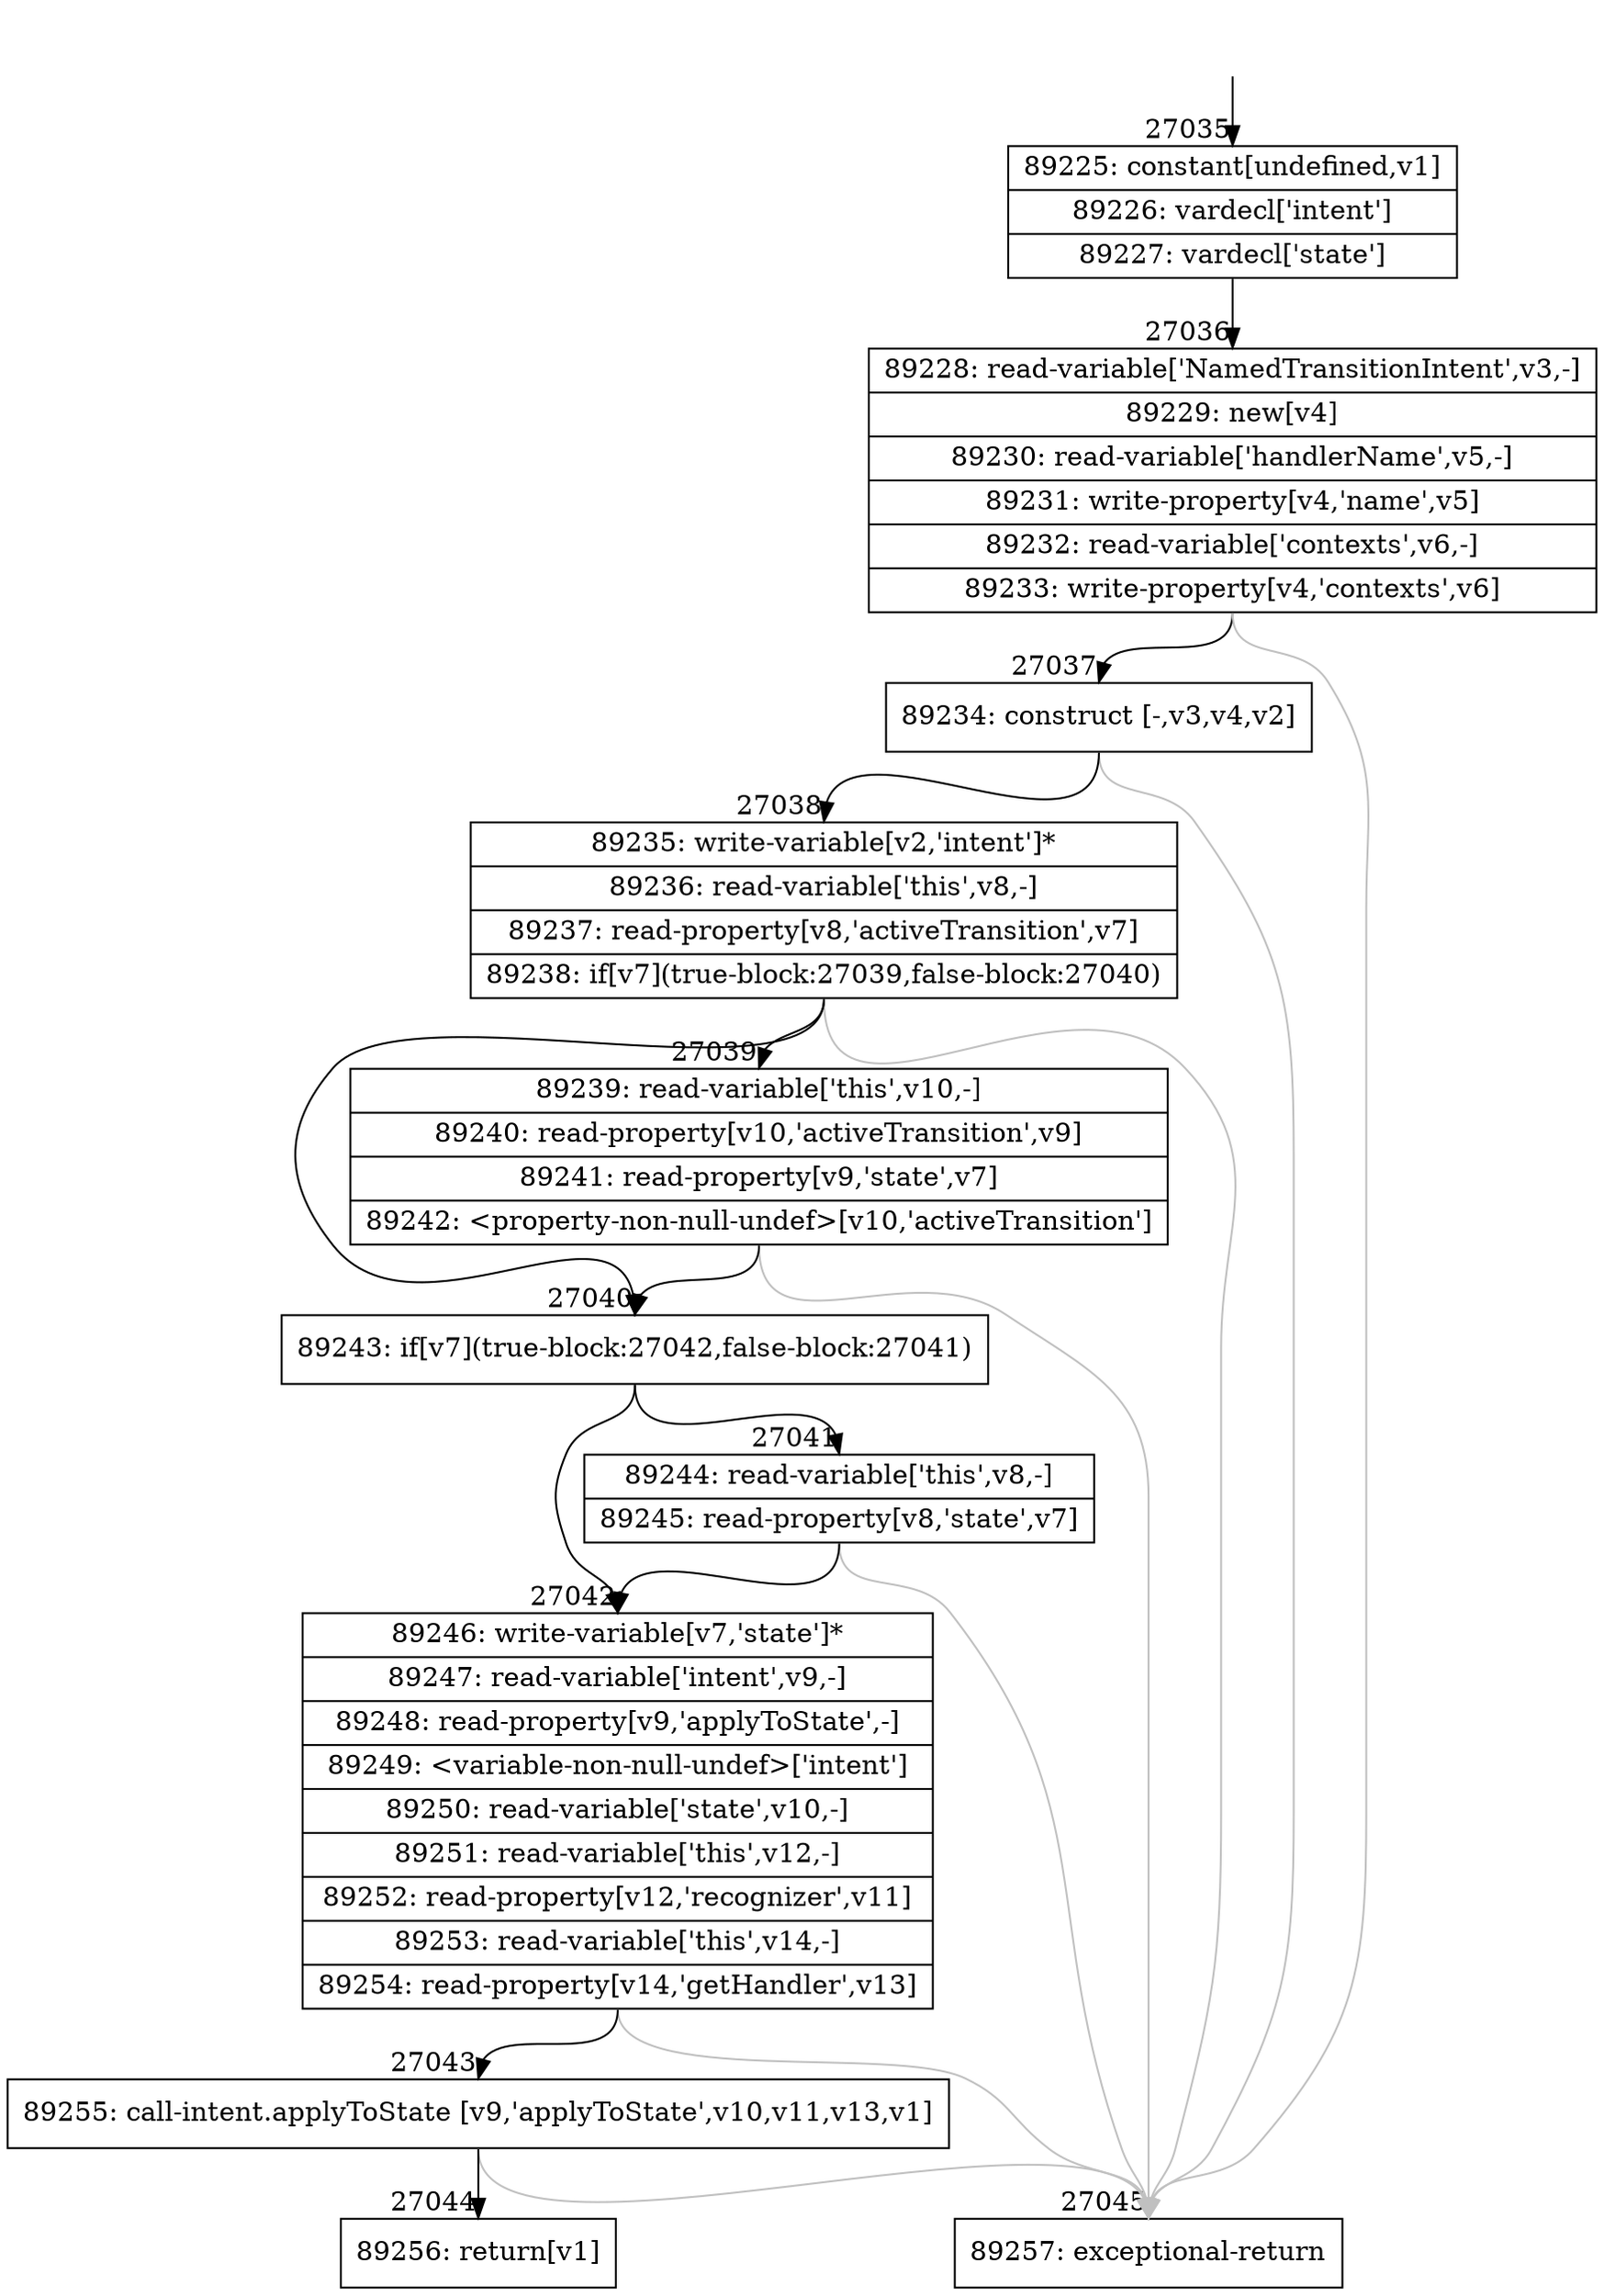 digraph {
rankdir="TD"
BB_entry2371[shape=none,label=""];
BB_entry2371 -> BB27035 [tailport=s, headport=n, headlabel="    27035"]
BB27035 [shape=record label="{89225: constant[undefined,v1]|89226: vardecl['intent']|89227: vardecl['state']}" ] 
BB27035 -> BB27036 [tailport=s, headport=n, headlabel="      27036"]
BB27036 [shape=record label="{89228: read-variable['NamedTransitionIntent',v3,-]|89229: new[v4]|89230: read-variable['handlerName',v5,-]|89231: write-property[v4,'name',v5]|89232: read-variable['contexts',v6,-]|89233: write-property[v4,'contexts',v6]}" ] 
BB27036 -> BB27037 [tailport=s, headport=n, headlabel="      27037"]
BB27036 -> BB27045 [tailport=s, headport=n, color=gray, headlabel="      27045"]
BB27037 [shape=record label="{89234: construct [-,v3,v4,v2]}" ] 
BB27037 -> BB27038 [tailport=s, headport=n, headlabel="      27038"]
BB27037 -> BB27045 [tailport=s, headport=n, color=gray]
BB27038 [shape=record label="{89235: write-variable[v2,'intent']*|89236: read-variable['this',v8,-]|89237: read-property[v8,'activeTransition',v7]|89238: if[v7](true-block:27039,false-block:27040)}" ] 
BB27038 -> BB27040 [tailport=s, headport=n, headlabel="      27040"]
BB27038 -> BB27039 [tailport=s, headport=n, headlabel="      27039"]
BB27038 -> BB27045 [tailport=s, headport=n, color=gray]
BB27039 [shape=record label="{89239: read-variable['this',v10,-]|89240: read-property[v10,'activeTransition',v9]|89241: read-property[v9,'state',v7]|89242: \<property-non-null-undef\>[v10,'activeTransition']}" ] 
BB27039 -> BB27040 [tailport=s, headport=n]
BB27039 -> BB27045 [tailport=s, headport=n, color=gray]
BB27040 [shape=record label="{89243: if[v7](true-block:27042,false-block:27041)}" ] 
BB27040 -> BB27042 [tailport=s, headport=n, headlabel="      27042"]
BB27040 -> BB27041 [tailport=s, headport=n, headlabel="      27041"]
BB27041 [shape=record label="{89244: read-variable['this',v8,-]|89245: read-property[v8,'state',v7]}" ] 
BB27041 -> BB27042 [tailport=s, headport=n]
BB27041 -> BB27045 [tailport=s, headport=n, color=gray]
BB27042 [shape=record label="{89246: write-variable[v7,'state']*|89247: read-variable['intent',v9,-]|89248: read-property[v9,'applyToState',-]|89249: \<variable-non-null-undef\>['intent']|89250: read-variable['state',v10,-]|89251: read-variable['this',v12,-]|89252: read-property[v12,'recognizer',v11]|89253: read-variable['this',v14,-]|89254: read-property[v14,'getHandler',v13]}" ] 
BB27042 -> BB27043 [tailport=s, headport=n, headlabel="      27043"]
BB27042 -> BB27045 [tailport=s, headport=n, color=gray]
BB27043 [shape=record label="{89255: call-intent.applyToState [v9,'applyToState',v10,v11,v13,v1]}" ] 
BB27043 -> BB27044 [tailport=s, headport=n, headlabel="      27044"]
BB27043 -> BB27045 [tailport=s, headport=n, color=gray]
BB27044 [shape=record label="{89256: return[v1]}" ] 
BB27045 [shape=record label="{89257: exceptional-return}" ] 
//#$~ 48771
}
